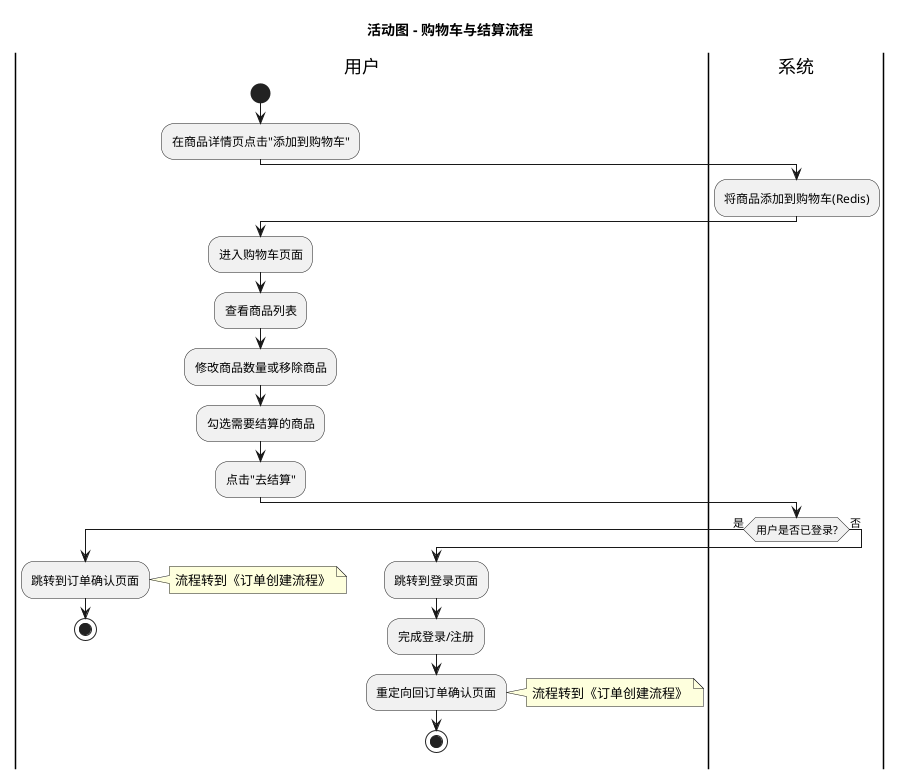 @startuml
title "活动图 - 购物车与结算流程"

|用户|
start
:在商品详情页点击"添加到购物车";

|系统|
:将商品添加到购物车(Redis);

|用户|
:进入购物车页面;
:查看商品列表;
:修改商品数量或移除商品;
:勾选需要结算的商品;
:点击"去结算";

|系统|
if (用户是否已登录?) then (是)
  |用户|
  :跳转到订单确认页面;
  note right: 流程转到《订单创建流程》
  stop
else (否)
  |用户|
  :跳转到登录页面;
  :完成登录/注册;
  :重定向回订单确认页面;
   note right: 流程转到《订单创建流程》
  stop
endif

@enduml 